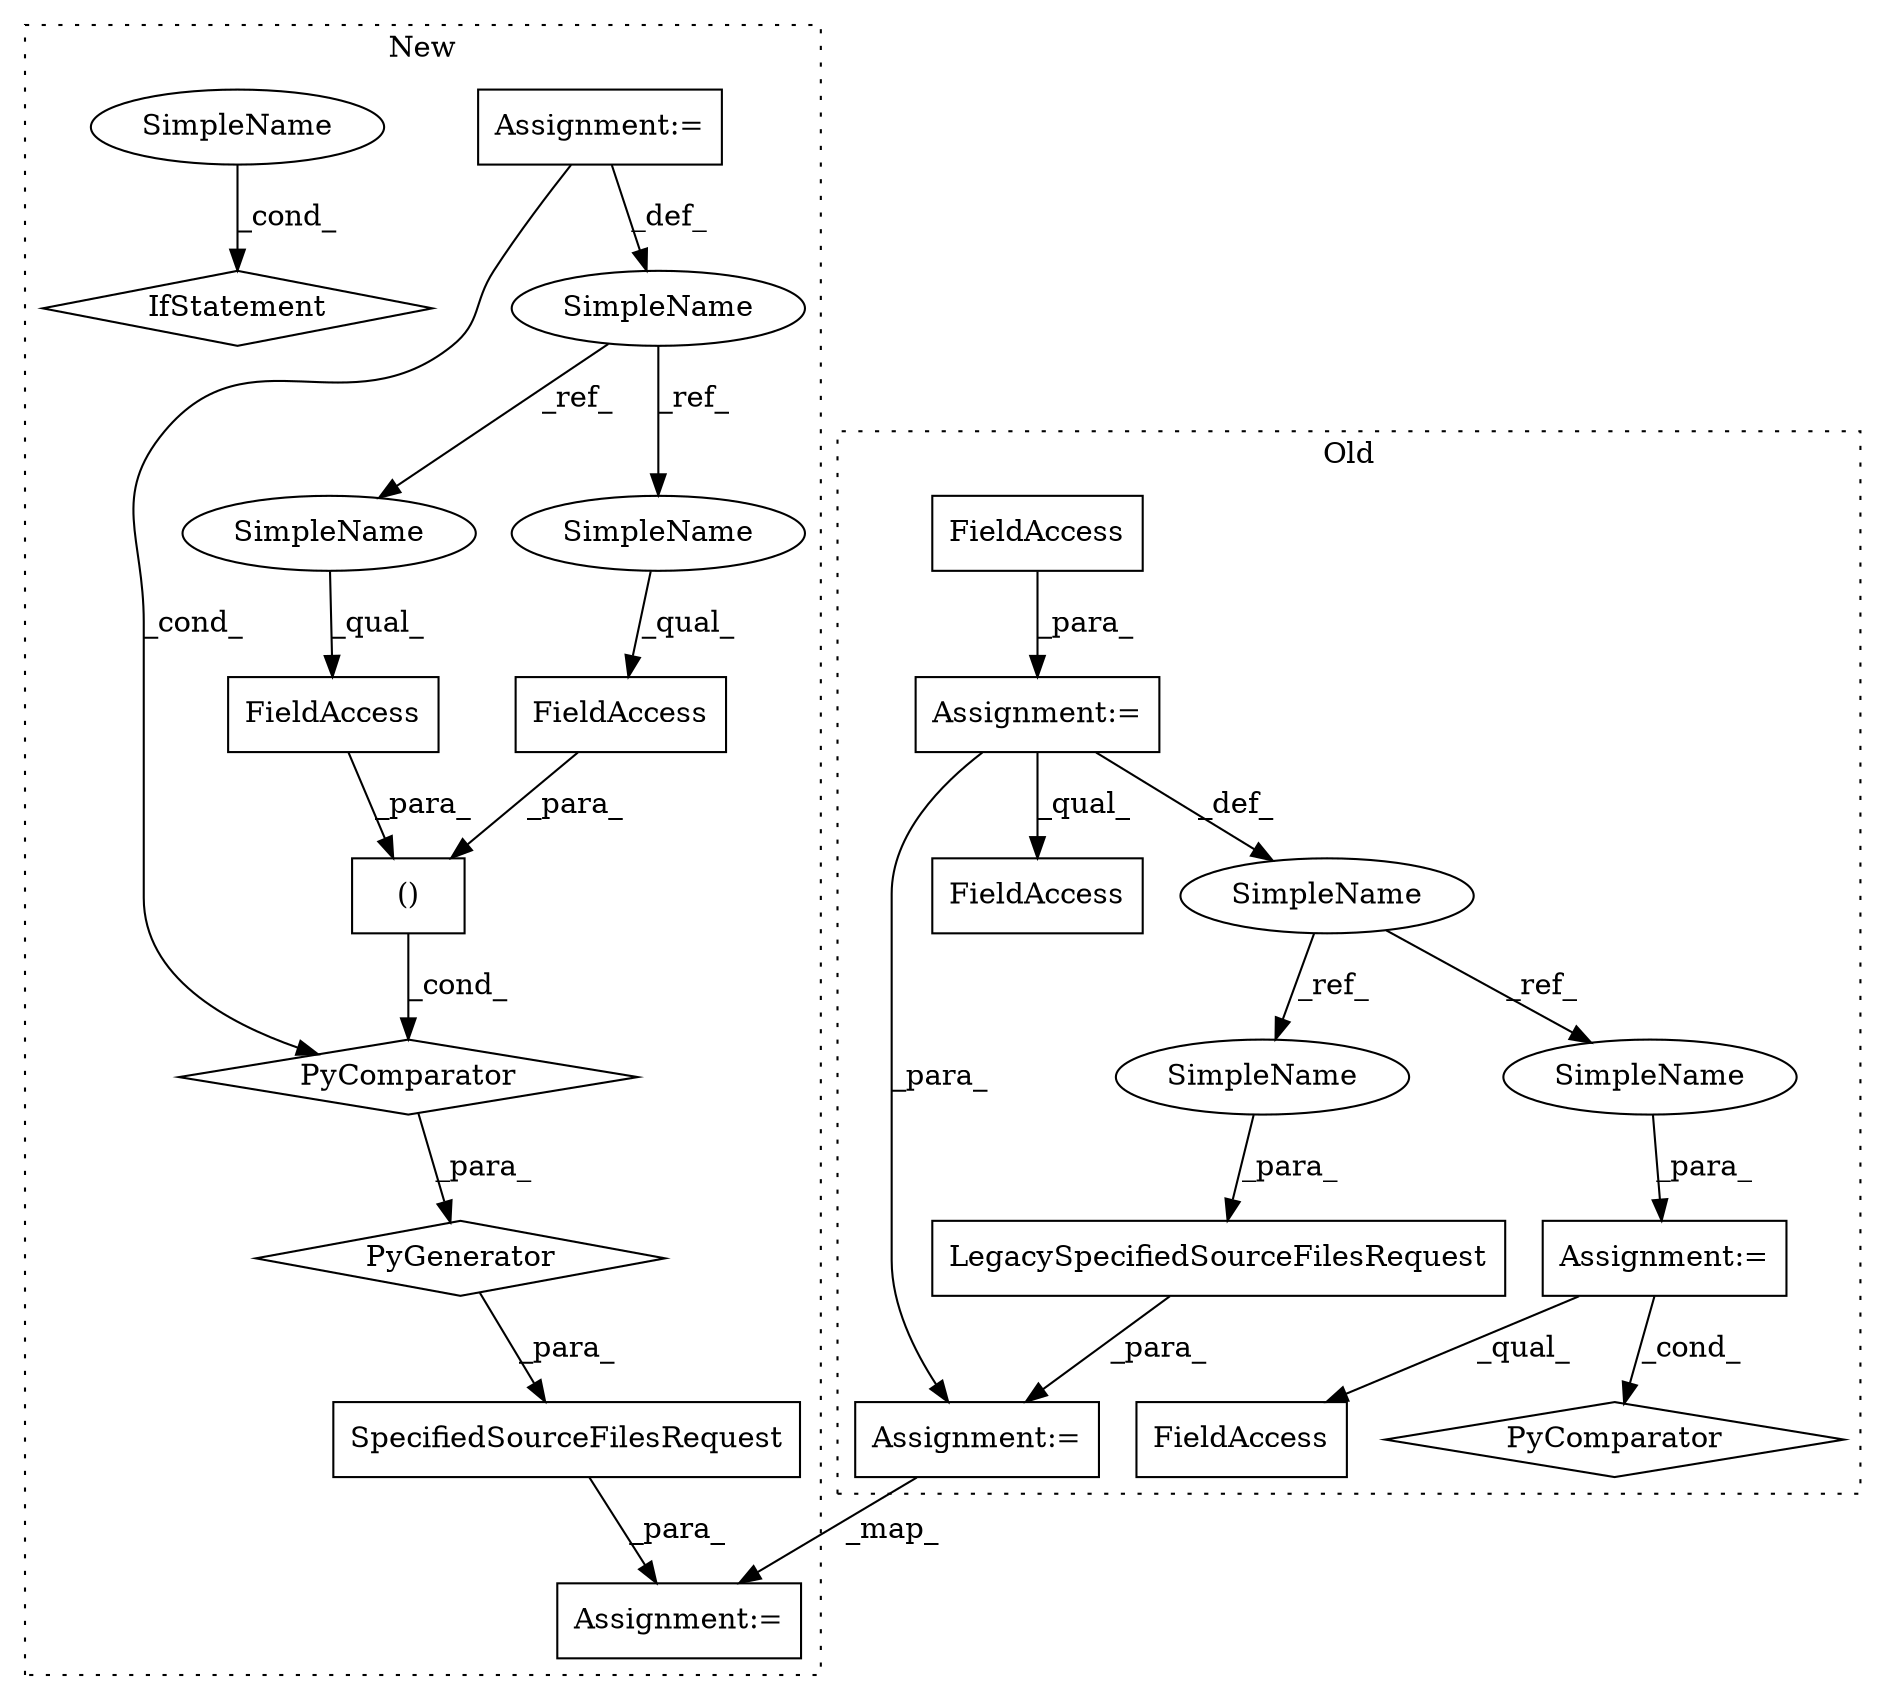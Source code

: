 digraph G {
subgraph cluster0 {
1 [label="LegacySpecifiedSourceFilesRequest" a="32" s="4158,4213" l="34,1" shape="box"];
5 [label="Assignment:=" a="7" s="4138" l="1" shape="box"];
9 [label="Assignment:=" a="7" s="3221" l="1" shape="box"];
10 [label="FieldAccess" a="22" s="3222" l="39" shape="box"];
11 [label="FieldAccess" a="22" s="4465" l="27" shape="box"];
12 [label="FieldAccess" a="22" s="3807" l="27" shape="box"];
15 [label="PyComparator" a="113" s="4570" l="55" shape="diamond"];
17 [label="SimpleName" a="42" s="3200" l="21" shape="ellipse"];
18 [label="Assignment:=" a="7" s="4570" l="55" shape="box"];
23 [label="SimpleName" a="42" s="4595" l="21" shape="ellipse"];
24 [label="SimpleName" a="42" s="4192" l="21" shape="ellipse"];
label = "Old";
style="dotted";
}
subgraph cluster1 {
2 [label="()" a="106" s="4405" l="40" shape="box"];
3 [label="PyGenerator" a="107" s="4405" l="146" shape="diamond"];
4 [label="FieldAccess" a="22" s="4405" l="14" shape="box"];
6 [label="Assignment:=" a="7" s="4343" l="1" shape="box"];
7 [label="IfStatement" a="25" s="4878" l="36" shape="diamond"];
8 [label="FieldAccess" a="22" s="4432" l="13" shape="box"];
13 [label="SpecifiedSourceFilesRequest" a="32" s="4363,4551" l="42,-8" shape="box"];
14 [label="PyComparator" a="113" s="4504" l="36" shape="diamond"];
16 [label="SimpleName" a="42" s="4507" l="6" shape="ellipse"];
19 [label="Assignment:=" a="7" s="4504" l="36" shape="box"];
20 [label="SimpleName" a="42" s="4405" l="6" shape="ellipse"];
21 [label="SimpleName" a="42" s="4432" l="6" shape="ellipse"];
22 [label="SimpleName" a="42" s="4909" l="5" shape="ellipse"];
label = "New";
style="dotted";
}
1 -> 5 [label="_para_"];
2 -> 14 [label="_cond_"];
3 -> 13 [label="_para_"];
4 -> 2 [label="_para_"];
5 -> 6 [label="_map_"];
8 -> 2 [label="_para_"];
9 -> 5 [label="_para_"];
9 -> 12 [label="_qual_"];
9 -> 17 [label="_def_"];
10 -> 9 [label="_para_"];
13 -> 6 [label="_para_"];
14 -> 3 [label="_para_"];
16 -> 21 [label="_ref_"];
16 -> 20 [label="_ref_"];
17 -> 24 [label="_ref_"];
17 -> 23 [label="_ref_"];
18 -> 15 [label="_cond_"];
18 -> 11 [label="_qual_"];
19 -> 16 [label="_def_"];
19 -> 14 [label="_cond_"];
20 -> 4 [label="_qual_"];
21 -> 8 [label="_qual_"];
22 -> 7 [label="_cond_"];
23 -> 18 [label="_para_"];
24 -> 1 [label="_para_"];
}